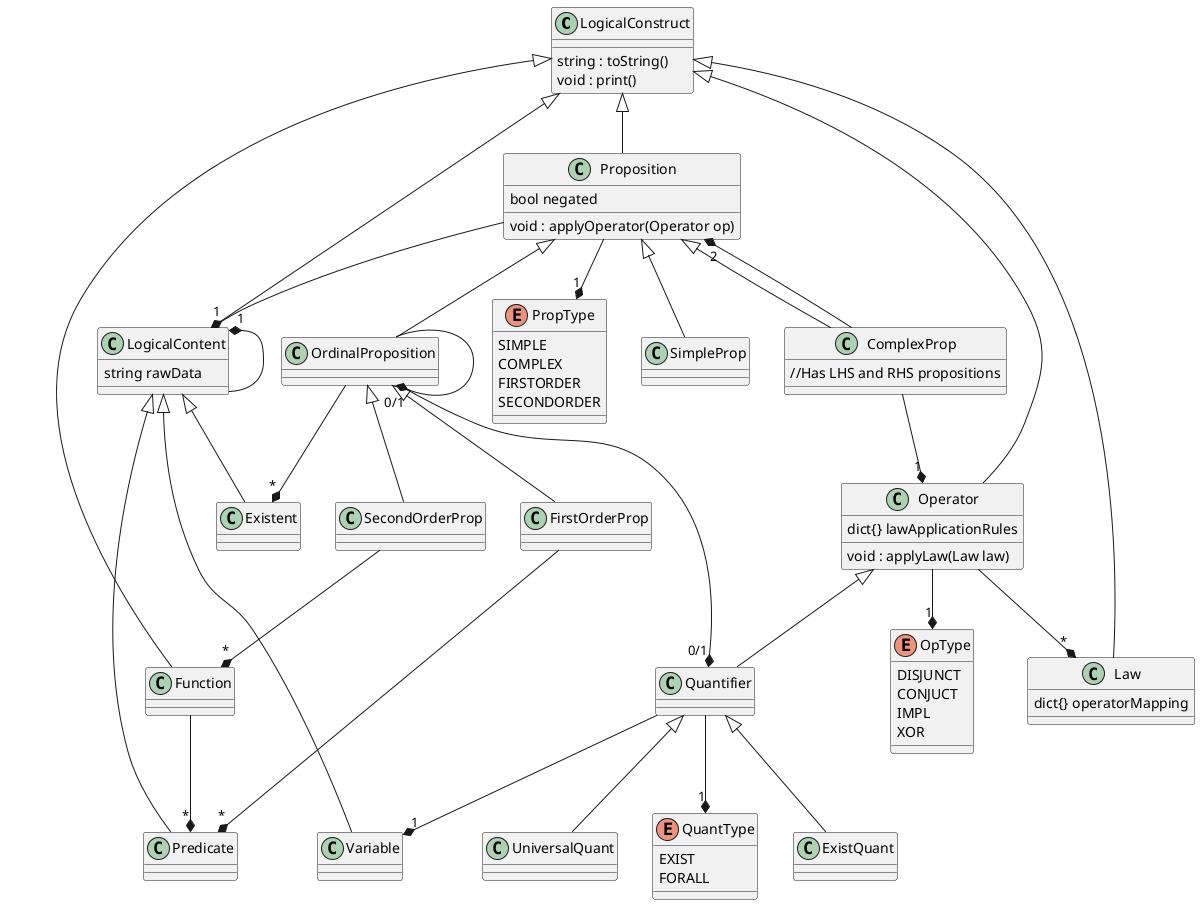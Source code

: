 @startuml

LogicalConstruct <|-- LogicalContent
LogicalContent "1" *-- LogicalContent
LogicalContent <|-- Variable
LogicalContent <|-- Existent
LogicalContent <|-- Predicate

LogicalConstruct <|-- Proposition
Proposition <|-- SimpleProp
Proposition <|-- ComplexProp
Proposition --* "1" LogicalContent
Proposition --* "1" PropType
ComplexProp --* "1" Operator
ComplexProp --* "2" Proposition

Proposition <|-- OrdinalProposition
OrdinalProposition <|-- FirstOrderProp
OrdinalProposition <|-- SecondOrderProp
OrdinalProposition --* "0/1" OrdinalProposition
OrdinalProposition --* "0/1" Quantifier
OrdinalProposition --* "*" Existent
Quantifier --* "1" QuantType
Quantifier --* "1" Variable
FirstOrderProp --* "*" Predicate
SecondOrderProp --* "*" Function
Function --* "*" Predicate

LogicalConstruct <|-- Law
LogicalConstruct <|-- Operator
LogicalConstruct <|-- Function
Operator --* "*" Law
Operator --* "1" OpType
Operator <|-- Quantifier

Quantifier <|-- ExistQuant
Quantifier <|-- UniversalQuant

enum PropType
{
	SIMPLE
    COMPLEX
    FIRSTORDER
    SECONDORDER
}

enum OpType
{
	DISJUNCT
    CONJUCT
    IMPL
    XOR
}

enum QuantType
{
	EXIST
    FORALL
}

class LogicalConstruct
{
    string : toString()
    void : print()
}

class LogicalContent 
{
	string rawData
}

class Proposition
{
	bool negated
	void : applyOperator(Operator op)
}

class SimpleProp
{

}

class ComplexProp
{
	//Has LHS and RHS propositions
}

class Operator
{
	dict{} lawApplicationRules
    void : applyLaw(Law law)
}

class Law
{
	dict{} operatorMapping
}



@enduml
